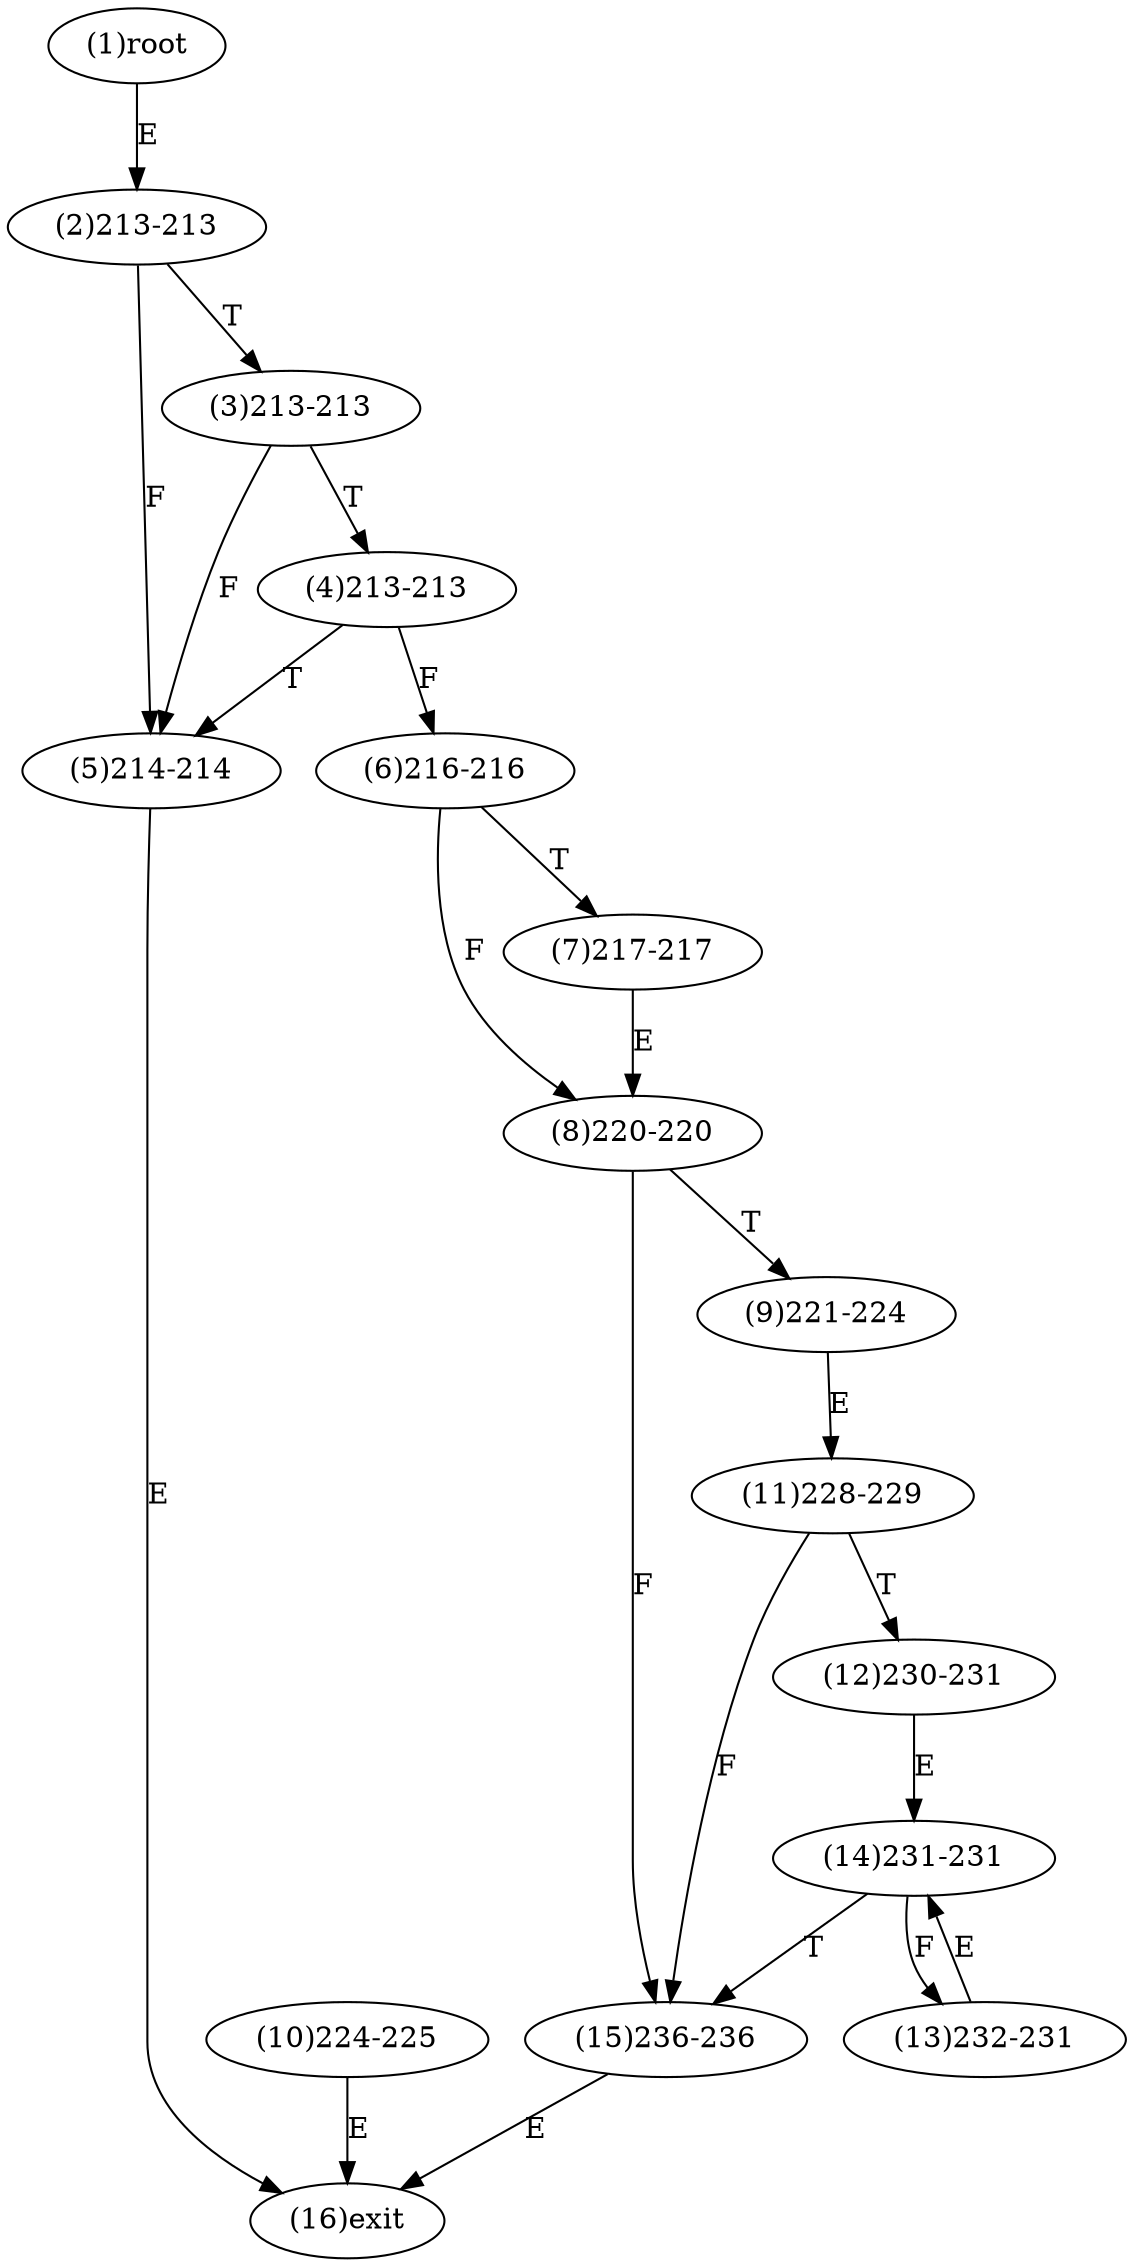digraph "" { 
1[ label="(1)root"];
2[ label="(2)213-213"];
3[ label="(3)213-213"];
4[ label="(4)213-213"];
5[ label="(5)214-214"];
6[ label="(6)216-216"];
7[ label="(7)217-217"];
8[ label="(8)220-220"];
9[ label="(9)221-224"];
10[ label="(10)224-225"];
11[ label="(11)228-229"];
12[ label="(12)230-231"];
13[ label="(13)232-231"];
14[ label="(14)231-231"];
15[ label="(15)236-236"];
16[ label="(16)exit"];
1->2[ label="E"];
2->5[ label="F"];
2->3[ label="T"];
3->5[ label="F"];
3->4[ label="T"];
4->6[ label="F"];
4->5[ label="T"];
5->16[ label="E"];
6->8[ label="F"];
6->7[ label="T"];
7->8[ label="E"];
8->15[ label="F"];
8->9[ label="T"];
9->11[ label="E"];
10->16[ label="E"];
11->15[ label="F"];
11->12[ label="T"];
12->14[ label="E"];
13->14[ label="E"];
14->13[ label="F"];
14->15[ label="T"];
15->16[ label="E"];
}